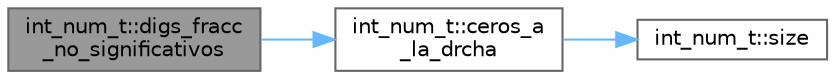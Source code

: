 digraph "int_num_t::digs_fracc_no_significativos"
{
 // INTERACTIVE_SVG=YES
 // LATEX_PDF_SIZE
  bgcolor="transparent";
  edge [fontname=Helvetica,fontsize=10,labelfontname=Helvetica,labelfontsize=10];
  node [fontname=Helvetica,fontsize=10,shape=box,height=0.2,width=0.4];
  rankdir="LR";
  Node1 [label="int_num_t::digs_fracc\l_no_significativos",height=0.2,width=0.4,color="gray40", fillcolor="grey60", style="filled", fontcolor="black",tooltip=" "];
  Node1 -> Node2 [color="steelblue1",style="solid"];
  Node2 [label="int_num_t::ceros_a\l_la_drcha",height=0.2,width=0.4,color="grey40", fillcolor="white", style="filled",URL="$structint__num__t.html#ae09c19efabf27eb9caf36f33f0f380dd",tooltip=" "];
  Node2 -> Node3 [color="steelblue1",style="solid"];
  Node3 [label="int_num_t::size",height=0.2,width=0.4,color="grey40", fillcolor="white", style="filled",URL="$structint__num__t.html#a489e24fd874f049d247539eb02416338",tooltip=" "];
}
